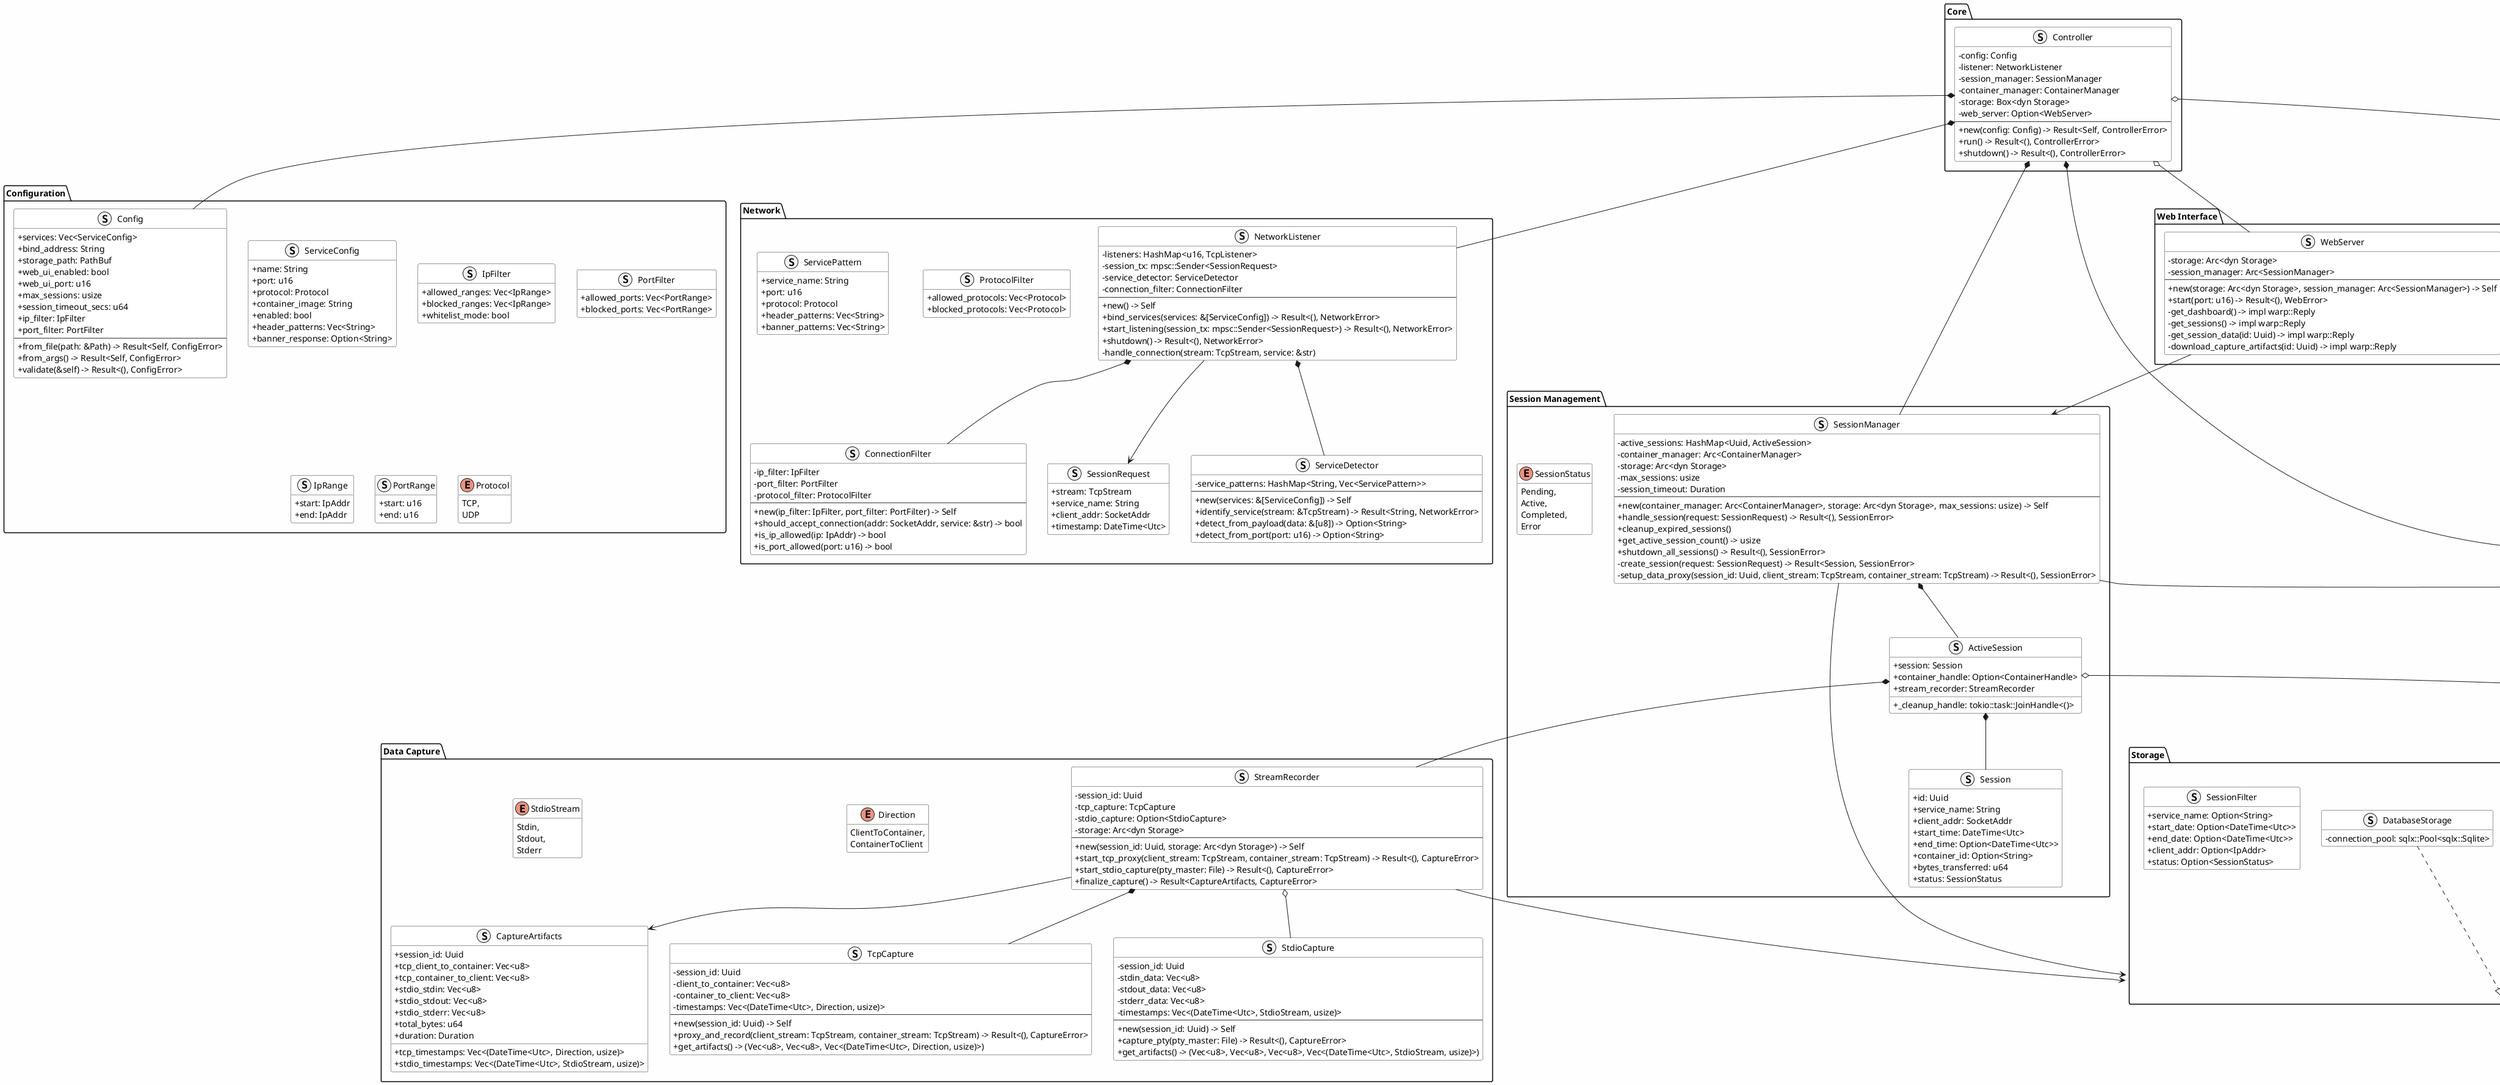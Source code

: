 @startuml

skinparam classAttributeIconSize 0
skinparam groupInheritance 2
hide empty methods
hide empty members
top to bottom direction
skinparam backgroundColor #FEFEFE
skinparam classBackgroundColor #FFFFFF
skinparam classBorderColor #333333

package "Configuration" {
  struct Config {
    + services: Vec<ServiceConfig>
    + bind_address: String
    + storage_path: PathBuf
    + web_ui_enabled: bool
    + web_ui_port: u16
    + max_sessions: usize
    + session_timeout_secs: u64
    + ip_filter: IpFilter
    + port_filter: PortFilter
    --
    + from_file(path: &Path) -> Result<Self, ConfigError>
    + from_args() -> Result<Self, ConfigError>
    + validate(&self) -> Result<(), ConfigError>
  }

  struct ServiceConfig {
    + name: String
    + port: u16
    + protocol: Protocol
    + container_image: String
    + enabled: bool
    + header_patterns: Vec<String>
    + banner_response: Option<String>
  }

  struct IpFilter {
    + allowed_ranges: Vec<IpRange>
    + blocked_ranges: Vec<IpRange>
    + whitelist_mode: bool
  }

  struct PortFilter {
    + allowed_ports: Vec<PortRange>
    + blocked_ports: Vec<PortRange>
  }

  struct IpRange {
    + start: IpAddr
    + end: IpAddr
  }

  struct PortRange {
    + start: u16
    + end: u16
  }

  enum Protocol {
    TCP,
    UDP
  }
}

package "Core" {
  struct Controller {
    - config: Config
    - listener: NetworkListener
    - session_manager: SessionManager
    - container_manager: ContainerManager
    - storage: Box<dyn Storage>
    - web_server: Option<WebServer>
    --
    + new(config: Config) -> Result<Self, ControllerError>
    + run() -> Result<(), ControllerError>
    + shutdown() -> Result<(), ControllerError>
  }
}

package "Network" {
  struct NetworkListener {
    - listeners: HashMap<u16, TcpListener>
    - session_tx: mpsc::Sender<SessionRequest>
    - service_detector: ServiceDetector
    - connection_filter: ConnectionFilter
    --
    + new() -> Self
    + bind_services(services: &[ServiceConfig]) -> Result<(), NetworkError>
    + start_listening(session_tx: mpsc::Sender<SessionRequest>) -> Result<(), NetworkError>
    + shutdown() -> Result<(), NetworkError>
    - handle_connection(stream: TcpStream, service: &str)
  }

  struct ServiceDetector {
    - service_patterns: HashMap<String, Vec<ServicePattern>>
    --
    + new(services: &[ServiceConfig]) -> Self
    + identify_service(stream: &TcpStream) -> Result<String, NetworkError>
    + detect_from_payload(data: &[u8]) -> Option<String>
    + detect_from_port(port: u16) -> Option<String>
  }

  struct ConnectionFilter {
    - ip_filter: IpFilter
    - port_filter: PortFilter
    - protocol_filter: ProtocolFilter
    --
    + new(ip_filter: IpFilter, port_filter: PortFilter) -> Self
    + should_accept_connection(addr: SocketAddr, service: &str) -> bool
    + is_ip_allowed(ip: IpAddr) -> bool
    + is_port_allowed(port: u16) -> bool
  }

  struct ProtocolFilter {
    + allowed_protocols: Vec<Protocol>
    + blocked_protocols: Vec<Protocol>
  }

  struct ServicePattern {
    + service_name: String
    + port: u16
    + protocol: Protocol
    + header_patterns: Vec<String>
    + banner_patterns: Vec<String>
  }

  struct SessionRequest {
    + stream: TcpStream
    + service_name: String
    + client_addr: SocketAddr
    + timestamp: DateTime<Utc>
  }
}

package "Session Management" {
  struct SessionManager {
    - active_sessions: HashMap<Uuid, ActiveSession>
    - container_manager: Arc<ContainerManager>
    - storage: Arc<dyn Storage>
    - max_sessions: usize
    - session_timeout: Duration
    --
    + new(container_manager: Arc<ContainerManager>, storage: Arc<dyn Storage>, max_sessions: usize) -> Self
    + handle_session(request: SessionRequest) -> Result<(), SessionError>
    + cleanup_expired_sessions()
    + get_active_session_count() -> usize
    + shutdown_all_sessions() -> Result<(), SessionError>
    - create_session(request: SessionRequest) -> Result<Session, SessionError>
    - setup_data_proxy(session_id: Uuid, client_stream: TcpStream, container_stream: TcpStream) -> Result<(), SessionError>
  }

  struct Session {
    + id: Uuid
    + service_name: String
    + client_addr: SocketAddr
    + start_time: DateTime<Utc>
    + end_time: Option<DateTime<Utc>>
    + container_id: Option<String>
    + bytes_transferred: u64
    + status: SessionStatus
  }

  struct ActiveSession {
    + session: Session
    + container_handle: Option<ContainerHandle>
    + stream_recorder: StreamRecorder
    + _cleanup_handle: tokio::task::JoinHandle<()>
  }

  enum SessionStatus {
    Pending,
    Active,
    Completed,
    Error
  }
}

package "Data Capture" {
  struct StreamRecorder {
    - session_id: Uuid
    - tcp_capture: TcpCapture
    - stdio_capture: Option<StdioCapture>
    - storage: Arc<dyn Storage>
    --
    + new(session_id: Uuid, storage: Arc<dyn Storage>) -> Self
    + start_tcp_proxy(client_stream: TcpStream, container_stream: TcpStream) -> Result<(), CaptureError>
    + start_stdio_capture(pty_master: File) -> Result<(), CaptureError>
    + finalize_capture() -> Result<CaptureArtifacts, CaptureError>
  }

  struct TcpCapture {
    - session_id: Uuid
    - client_to_container: Vec<u8>
    - container_to_client: Vec<u8>
    - timestamps: Vec<(DateTime<Utc>, Direction, usize)>
    --
    + new(session_id: Uuid) -> Self
    + proxy_and_record(client_stream: TcpStream, container_stream: TcpStream) -> Result<(), CaptureError>
    + get_artifacts() -> (Vec<u8>, Vec<u8>, Vec<(DateTime<Utc>, Direction, usize)>)
  }

  struct StdioCapture {
    - session_id: Uuid
    - stdin_data: Vec<u8>
    - stdout_data: Vec<u8>
    - stderr_data: Vec<u8>
    - timestamps: Vec<(DateTime<Utc>, StdioStream, usize)>
    --
    + new(session_id: Uuid) -> Self
    + capture_pty(pty_master: File) -> Result<(), CaptureError>
    + get_artifacts() -> (Vec<u8>, Vec<u8>, Vec<u8>, Vec<(DateTime<Utc>, StdioStream, usize)>)
  }

  struct CaptureArtifacts {
    + session_id: Uuid
    + tcp_client_to_container: Vec<u8>
    + tcp_container_to_client: Vec<u8>
    + stdio_stdin: Vec<u8>
    + stdio_stdout: Vec<u8>
    + stdio_stderr: Vec<u8>
    + tcp_timestamps: Vec<(DateTime<Utc>, Direction, usize)>
    + stdio_timestamps: Vec<(DateTime<Utc>, StdioStream, usize)>
    + total_bytes: u64
    + duration: Duration
  }

  enum Direction {
    ClientToContainer,
    ContainerToClient
  }

  enum StdioStream {
    Stdin,
    Stdout,
    Stderr
  }
}

package "Container Management" {
  struct ContainerManager {
    - runtime: Runtime
    - active_containers: HashMap<String, ContainerHandle>
    --
    + new() -> Result<Self, ContainerError>
    + create_container(service_config: &ServiceConfig) -> Result<ContainerHandle, ContainerError>
    + cleanup_container(handle: ContainerHandle) -> Result<(), ContainerError>
    + cleanup_all_containers() -> Result<(), ContainerError>
    + get_container_stats() -> ContainerStats
  }

  struct ContainerHandle {
    + id: String
    + service_name: String
    + port: u16
    + created_at: DateTime<Utc>
    + process_handle: Option<tokio::process::Child>
    + pty_master: Option<File>
    + tcp_socket: Option<TcpStream>
  }

  struct ContainerStats {
    + active_count: usize
    + total_created: u64
    + failed_count: u64
  }

  enum Runtime {
    SystemdNspawn,
  }
}

package "Storage" {
  interface Storage {
    + save_session(session: &Session) -> Result<(), StorageError>
    + get_sessions(filter: Option<SessionFilter>) -> Result<Vec<Session>, StorageError>
    + save_interaction(session_id: Uuid, data: &[u8]) -> Result<(), StorageError>
    + get_session_data(session_id: Uuid) -> Result<Vec<u8>, StorageError>
    + cleanup_old_sessions(older_than: DateTime<Utc>) -> Result<usize, StorageError>
    + save_capture_artifacts(artifacts: &CaptureArtifacts) -> Result<(), StorageError>
    + get_capture_artifacts(session_id: Uuid) -> Result<CaptureArtifacts, StorageError>
  }

  struct FileStorage {
    - base_path: PathBuf
    - session_index: HashMap<Uuid, PathBuf>
    - artifacts_path: PathBuf
  }

  struct DatabaseStorage {
    - connection_pool: sqlx::Pool<sqlx::Sqlite>
  }

  struct SessionFilter {
    + service_name: Option<String>
    + start_date: Option<DateTime<Utc>>
    + end_date: Option<DateTime<Utc>>
    + client_addr: Option<IpAddr>
    + status: Option<SessionStatus>
  }
}

package "Web Interface" {
  struct WebServer {
    - storage: Arc<dyn Storage>
    - session_manager: Arc<SessionManager>
    --
    + new(storage: Arc<dyn Storage>, session_manager: Arc<SessionManager>) -> Self
    + start(port: u16) -> Result<(), WebError>
    - get_dashboard() -> impl warp::Reply
    - get_sessions() -> impl warp::Reply
    - get_session_data(id: Uuid) -> impl warp::Reply
    - download_capture_artifacts(id: Uuid) -> impl warp::Reply
  }
}

package "Error Handling" {
  enum ControllerError {
    Config(ConfigError),
    Network(NetworkError),
    Session(SessionError),
    Container(ContainerError),
    Storage(StorageError),
    Web(WebError)
  }

  enum ConfigError {
    InvalidFormat,
    MissingField(String),
    IoError(std::io::Error),
    TomlError(String),
    ServicesEmpty(String),
    NotInRange(String),
    BadIPFormatting(String),
    BadPortsRange(String),
    DirectoryDoesNotExist(String)
  }

  enum NetworkError {
    BindFailed(std::io::Error),
    ConnectionFailed,
    ServiceDetectionFailed
  }

  enum SessionError {
    CreationFailed,
    ContainerError(ContainerError),
    StorageError(StorageError),
    CaptureError(CaptureError)
  }
  
  enum CaptureError {
    TcpStreamError(std::io::Error),
    StdioError(std::io::Error),
    StorageError(StorageError)
  }

  enum ContainerError {
    RuntimeNotAvailable,
    CreationFailed(String),
    StartFailed(String)
  }

  enum StorageError {
    ConnectionFailed,
    WriteFailed,
    ReadFailed
  }

  enum WebError {
    StartFailed(String),
    RequestFailed
  }
}

' Relationships
Controller *-- Config
Controller *-- NetworkListener
Controller *-- SessionManager
Controller *-- ContainerManager
Controller o-- Storage
Controller o-- WebServer

NetworkListener *-- ServiceDetector
NetworkListener *-- ConnectionFilter
NetworkListener --> SessionRequest

SessionManager *-- ActiveSession
SessionManager --> ContainerManager
SessionManager --> Storage
ActiveSession *-- Session
ActiveSession *-- StreamRecorder
ActiveSession o-- ContainerHandle

StreamRecorder *-- TcpCapture
StreamRecorder o-- StdioCapture
StreamRecorder --> Storage
StreamRecorder --> CaptureArtifacts

ContainerManager *-- Runtime
ContainerManager --> ContainerHandle

FileStorage ..|> Storage
DatabaseStorage ..|> Storage

WebServer --> Storage
WebServer --> SessionManager

' Error relationships
ControllerError --> ConfigError
ControllerError --> NetworkError
ControllerError --> SessionError
ControllerError --> ContainerError
ControllerError --> StorageError
ControllerError --> WebError

@enduml
